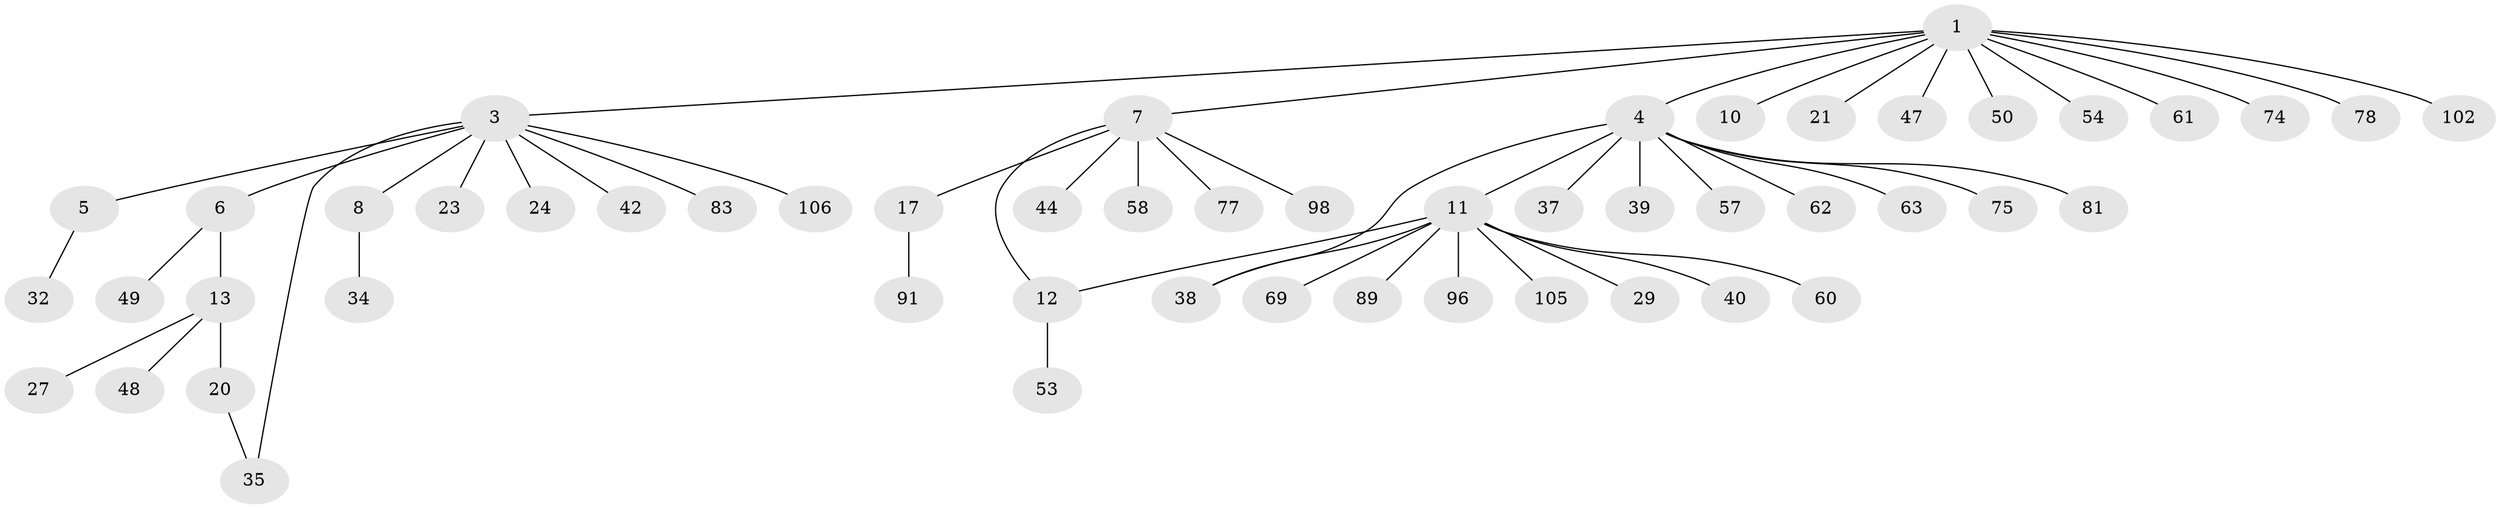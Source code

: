 // original degree distribution, {10: 0.018867924528301886, 4: 0.03773584905660377, 12: 0.009433962264150943, 14: 0.009433962264150943, 2: 0.16981132075471697, 3: 0.09433962264150944, 7: 0.009433962264150943, 1: 0.6320754716981132, 9: 0.009433962264150943, 5: 0.009433962264150943}
// Generated by graph-tools (version 1.1) at 2025/14/03/09/25 04:14:48]
// undirected, 53 vertices, 55 edges
graph export_dot {
graph [start="1"]
  node [color=gray90,style=filled];
  1 [super="+2"];
  3 [super="+28+18+19"];
  4 [super="+43+15+26+22"];
  5;
  6;
  7 [super="+9+25"];
  8;
  10;
  11;
  12 [super="+31"];
  13 [super="+14+33+16+46+55+88+95+94"];
  17 [super="+52+87"];
  20 [super="+64"];
  21;
  23;
  24 [super="+41"];
  27 [super="+99+51"];
  29 [super="+73"];
  32;
  34;
  35 [super="+45+101+71"];
  37 [super="+80"];
  38 [super="+86"];
  39;
  40;
  42 [super="+103"];
  44;
  47 [super="+70"];
  48;
  49;
  50;
  53;
  54 [super="+76+59"];
  57;
  58;
  60 [super="+85"];
  61;
  62;
  63;
  69;
  74;
  75;
  77;
  78;
  81;
  83;
  89;
  91;
  96;
  98;
  102 [super="+104"];
  105;
  106;
  1 -- 3;
  1 -- 4;
  1 -- 10;
  1 -- 47;
  1 -- 50;
  1 -- 54;
  1 -- 61;
  1 -- 74;
  1 -- 78;
  1 -- 21;
  1 -- 102;
  1 -- 7;
  3 -- 5;
  3 -- 6;
  3 -- 8;
  3 -- 24;
  3 -- 35;
  3 -- 42;
  3 -- 83;
  3 -- 106;
  3 -- 23;
  4 -- 11;
  4 -- 37;
  4 -- 38;
  4 -- 39;
  4 -- 57;
  4 -- 62;
  4 -- 63;
  4 -- 75;
  4 -- 81;
  5 -- 32;
  6 -- 13;
  6 -- 49;
  7 -- 17;
  7 -- 98;
  7 -- 58;
  7 -- 44;
  7 -- 77;
  7 -- 12;
  8 -- 34;
  11 -- 12;
  11 -- 29;
  11 -- 40;
  11 -- 60;
  11 -- 69;
  11 -- 89;
  11 -- 96;
  11 -- 105;
  11 -- 38;
  12 -- 53;
  13 -- 48;
  13 -- 27;
  13 -- 20;
  17 -- 91;
  20 -- 35;
}
